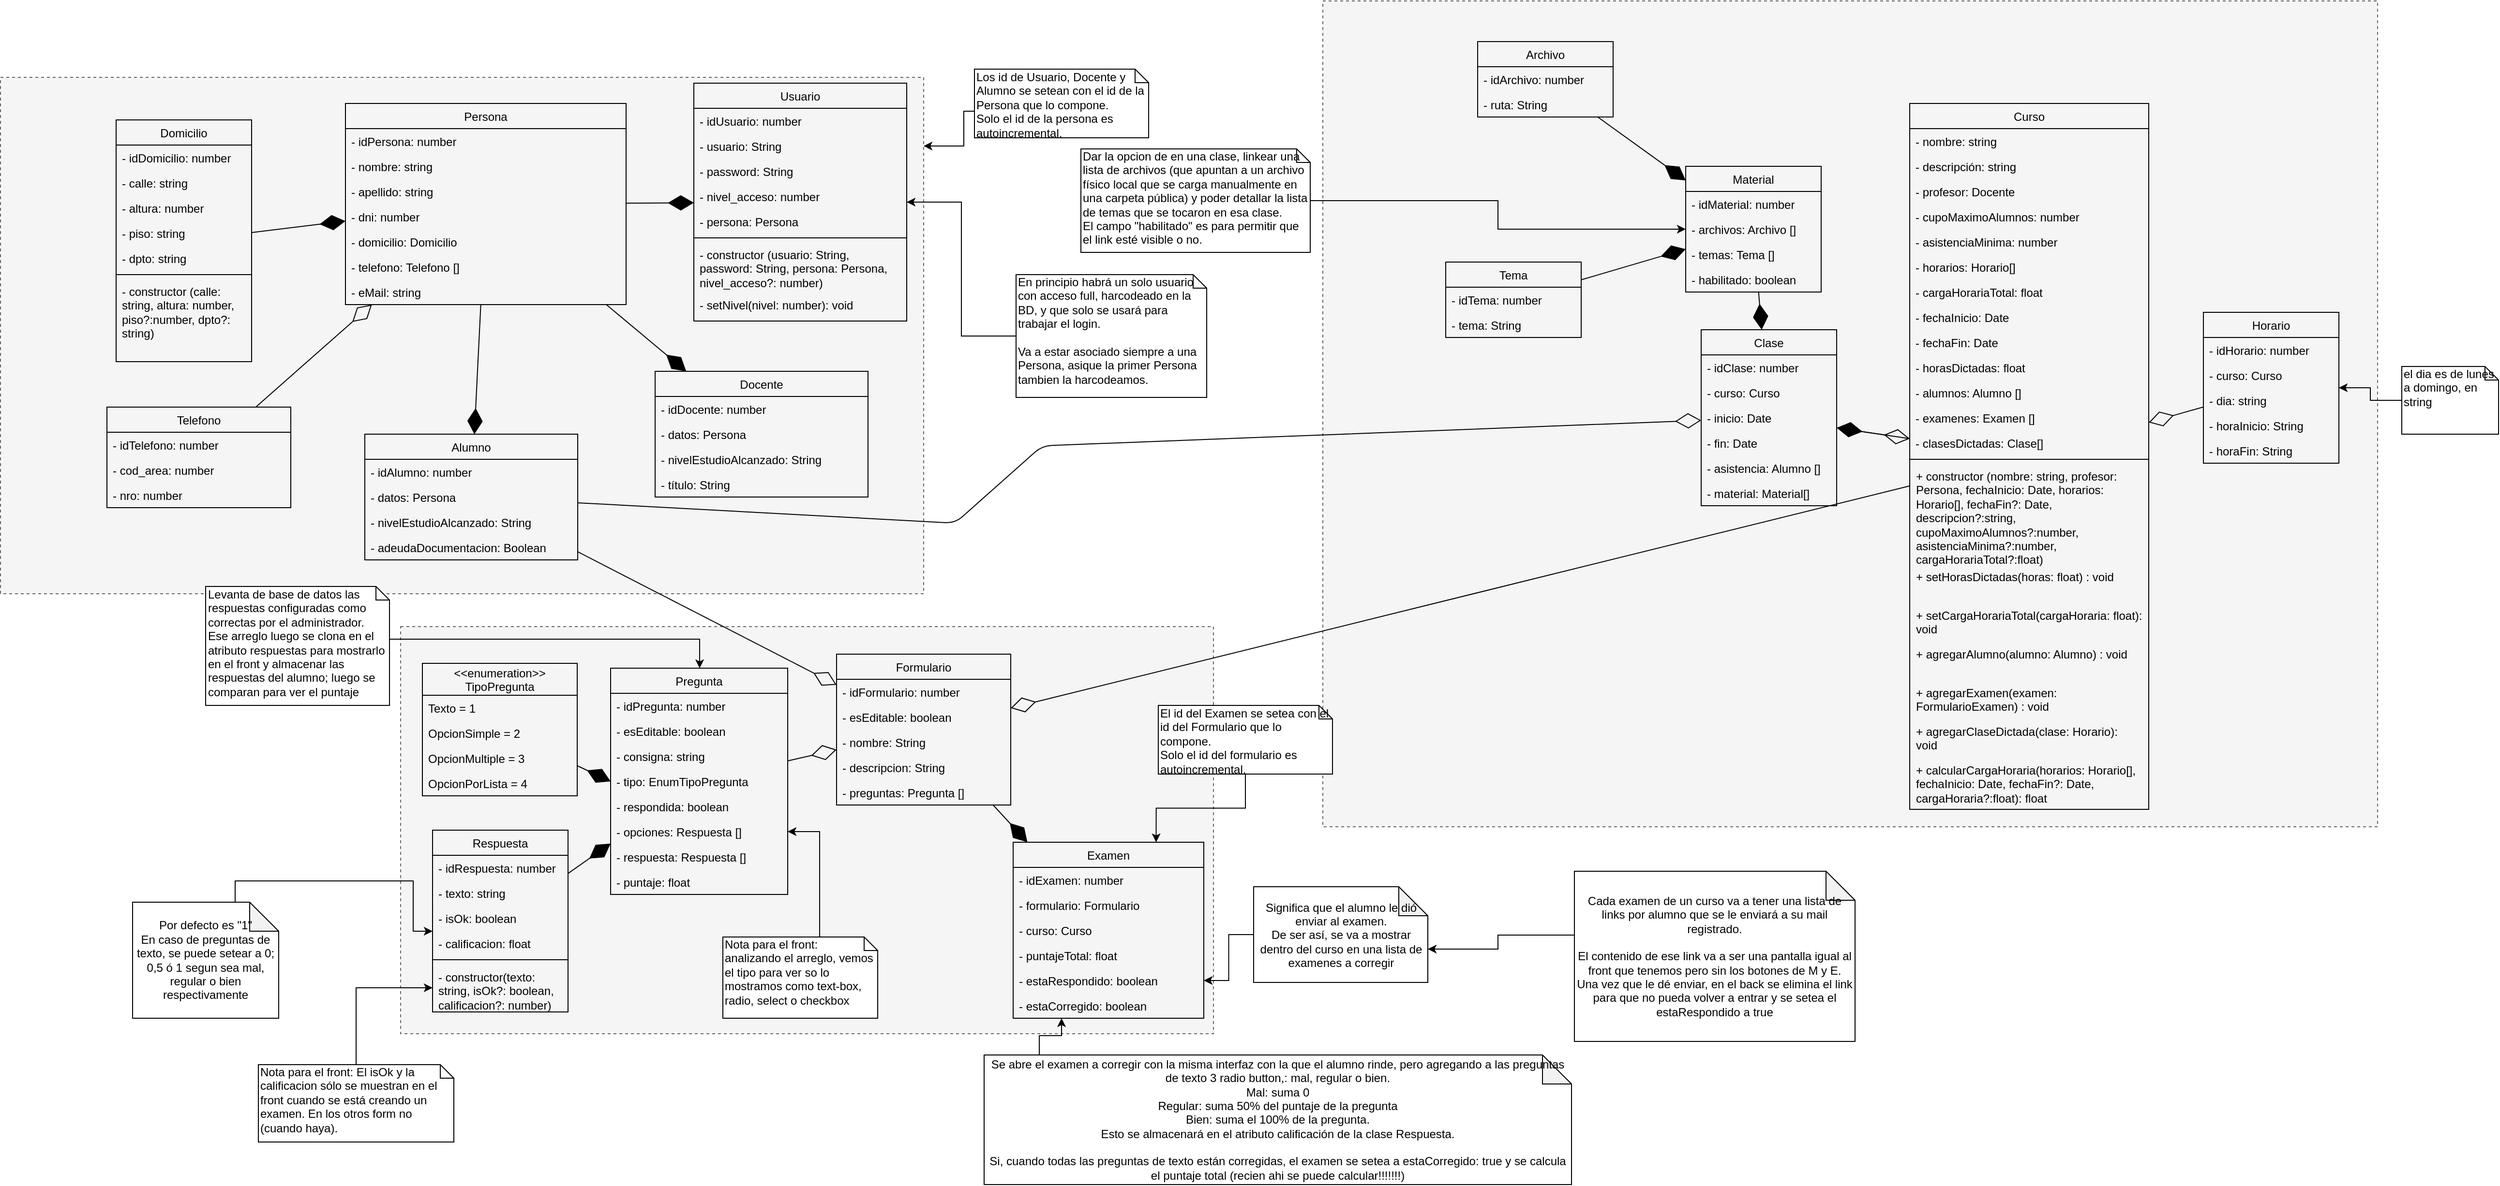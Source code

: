 <mxfile pages="1" version="10.9.5" type="device"><diagram id="f-dJ4CcbWIBOQ4cdCepu" name="Page-1"><mxGraphModel dx="1935" dy="1681" grid="1" gridSize="10" guides="1" tooltips="1" connect="1" arrows="1" fold="1" page="1" pageScale="1" pageWidth="827" pageHeight="1169" math="0" shadow="0"><root><mxCell id="0"/><mxCell id="1" parent="0"/><mxCell id="zxxc2t3rKSdNHz6FAWcH-2" value="" style="rounded=0;whiteSpace=wrap;html=1;fillColor=#f5f5f5;dashed=1;strokeColor=#666666;fontColor=#333333;" parent="1" vertex="1"><mxGeometry x="630" y="-70" width="1090" height="854" as="geometry"/></mxCell><mxCell id="0V6Gt7G7ayMPBLeQKOoL-2" value="" style="rounded=0;whiteSpace=wrap;html=1;fillColor=#f5f5f5;dashed=1;strokeColor=#666666;fontColor=#333333;" parent="1" vertex="1"><mxGeometry x="-736.5" y="9" width="954" height="534" as="geometry"/></mxCell><mxCell id="0V6Gt7G7ayMPBLeQKOoL-5" value="" style="rounded=0;whiteSpace=wrap;html=1;dashed=1;fillColor=#f5f5f5;strokeColor=#666666;fontColor=#333333;" parent="1" vertex="1"><mxGeometry x="-323" y="577" width="840" height="421" as="geometry"/></mxCell><mxCell id="UIrgwBqXf0p40G4Y4S-2-1" value="Curso" style="swimlane;fontStyle=0;childLayout=stackLayout;horizontal=1;startSize=26;fillColor=none;horizontalStack=0;resizeParent=1;resizeParentMax=0;resizeLast=0;collapsible=1;marginBottom=0;" parent="1" vertex="1"><mxGeometry x="1236.5" y="36" width="247" height="730" as="geometry"/></mxCell><mxCell id="dFw13-SHJbsJlFjqZxbd-1" value="- nombre: string" style="text;strokeColor=none;fillColor=none;align=left;verticalAlign=top;spacingLeft=4;spacingRight=4;overflow=hidden;rotatable=0;points=[[0,0.5],[1,0.5]];portConstraint=eastwest;" parent="UIrgwBqXf0p40G4Y4S-2-1" vertex="1"><mxGeometry y="26" width="247" height="26" as="geometry"/></mxCell><mxCell id="dFw13-SHJbsJlFjqZxbd-2" value="- descripción: string" style="text;strokeColor=none;fillColor=none;align=left;verticalAlign=top;spacingLeft=4;spacingRight=4;overflow=hidden;rotatable=0;points=[[0,0.5],[1,0.5]];portConstraint=eastwest;" parent="UIrgwBqXf0p40G4Y4S-2-1" vertex="1"><mxGeometry y="52" width="247" height="26" as="geometry"/></mxCell><mxCell id="UIrgwBqXf0p40G4Y4S-2-3" value="- profesor: Docente" style="text;strokeColor=none;fillColor=none;align=left;verticalAlign=top;spacingLeft=4;spacingRight=4;overflow=hidden;rotatable=0;points=[[0,0.5],[1,0.5]];portConstraint=eastwest;" parent="UIrgwBqXf0p40G4Y4S-2-1" vertex="1"><mxGeometry y="78" width="247" height="26" as="geometry"/></mxCell><mxCell id="UIrgwBqXf0p40G4Y4S-2-4" value="- cupoMaximoAlumnos: number" style="text;strokeColor=none;fillColor=none;align=left;verticalAlign=top;spacingLeft=4;spacingRight=4;overflow=hidden;rotatable=0;points=[[0,0.5],[1,0.5]];portConstraint=eastwest;" parent="UIrgwBqXf0p40G4Y4S-2-1" vertex="1"><mxGeometry y="104" width="247" height="26" as="geometry"/></mxCell><mxCell id="UIrgwBqXf0p40G4Y4S-2-57" value="- asistenciaMinima: number" style="text;strokeColor=none;fillColor=none;align=left;verticalAlign=top;spacingLeft=4;spacingRight=4;overflow=hidden;rotatable=0;points=[[0,0.5],[1,0.5]];portConstraint=eastwest;" parent="UIrgwBqXf0p40G4Y4S-2-1" vertex="1"><mxGeometry y="130" width="247" height="26" as="geometry"/></mxCell><mxCell id="OqaGD34p73O8CsiSFlRF-17" value="- horarios: Horario[]" style="text;strokeColor=none;fillColor=none;align=left;verticalAlign=top;spacingLeft=4;spacingRight=4;overflow=hidden;rotatable=0;points=[[0,0.5],[1,0.5]];portConstraint=eastwest;" parent="UIrgwBqXf0p40G4Y4S-2-1" vertex="1"><mxGeometry y="156" width="247" height="26" as="geometry"/></mxCell><mxCell id="WGWgzZg7DQU7tO4lkFEB-14" value="- cargaHorariaTotal: float" style="text;strokeColor=none;fillColor=none;align=left;verticalAlign=top;spacingLeft=4;spacingRight=4;overflow=hidden;rotatable=0;points=[[0,0.5],[1,0.5]];portConstraint=eastwest;" parent="UIrgwBqXf0p40G4Y4S-2-1" vertex="1"><mxGeometry y="182" width="247" height="26" as="geometry"/></mxCell><mxCell id="dFw13-SHJbsJlFjqZxbd-19" value="- fechaInicio: Date" style="text;strokeColor=none;fillColor=none;align=left;verticalAlign=top;spacingLeft=4;spacingRight=4;overflow=hidden;rotatable=0;points=[[0,0.5],[1,0.5]];portConstraint=eastwest;" parent="UIrgwBqXf0p40G4Y4S-2-1" vertex="1"><mxGeometry y="208" width="247" height="26" as="geometry"/></mxCell><mxCell id="dFw13-SHJbsJlFjqZxbd-20" value="- fechaFin: Date" style="text;strokeColor=none;fillColor=none;align=left;verticalAlign=top;spacingLeft=4;spacingRight=4;overflow=hidden;rotatable=0;points=[[0,0.5],[1,0.5]];portConstraint=eastwest;" parent="UIrgwBqXf0p40G4Y4S-2-1" vertex="1"><mxGeometry y="234" width="247" height="26" as="geometry"/></mxCell><mxCell id="dFw13-SHJbsJlFjqZxbd-3" value="- horasDictadas: float" style="text;strokeColor=none;fillColor=none;align=left;verticalAlign=top;spacingLeft=4;spacingRight=4;overflow=hidden;rotatable=0;points=[[0,0.5],[1,0.5]];portConstraint=eastwest;" parent="UIrgwBqXf0p40G4Y4S-2-1" vertex="1"><mxGeometry y="260" width="247" height="26" as="geometry"/></mxCell><mxCell id="UIrgwBqXf0p40G4Y4S-2-2" value="- alumnos: Alumno []" style="text;strokeColor=none;fillColor=none;align=left;verticalAlign=top;spacingLeft=4;spacingRight=4;overflow=hidden;rotatable=0;points=[[0,0.5],[1,0.5]];portConstraint=eastwest;" parent="UIrgwBqXf0p40G4Y4S-2-1" vertex="1"><mxGeometry y="286" width="247" height="26" as="geometry"/></mxCell><mxCell id="WGWgzZg7DQU7tO4lkFEB-18" value="- examenes: Examen []" style="text;strokeColor=none;fillColor=none;align=left;verticalAlign=top;spacingLeft=4;spacingRight=4;overflow=hidden;rotatable=0;points=[[0,0.5],[1,0.5]];portConstraint=eastwest;" parent="UIrgwBqXf0p40G4Y4S-2-1" vertex="1"><mxGeometry y="312" width="247" height="26" as="geometry"/></mxCell><mxCell id="OqaGD34p73O8CsiSFlRF-3" value="- clasesDictadas: Clase[]" style="text;strokeColor=none;fillColor=none;align=left;verticalAlign=top;spacingLeft=4;spacingRight=4;overflow=hidden;rotatable=0;points=[[0,0.5],[1,0.5]];portConstraint=eastwest;" parent="UIrgwBqXf0p40G4Y4S-2-1" vertex="1"><mxGeometry y="338" width="247" height="26" as="geometry"/></mxCell><mxCell id="OqaGD34p73O8CsiSFlRF-2" value="" style="line;strokeWidth=1;fillColor=none;align=left;verticalAlign=middle;spacingTop=-1;spacingLeft=3;spacingRight=3;rotatable=0;labelPosition=right;points=[];portConstraint=eastwest;" parent="UIrgwBqXf0p40G4Y4S-2-1" vertex="1"><mxGeometry y="364" width="247" height="8" as="geometry"/></mxCell><mxCell id="dFw13-SHJbsJlFjqZxbd-21" value="+ constructor (nombre: string, profesor: Persona, fechaInicio: Date, horarios: Horario[], fechaFin?: Date, descripcion?:string, cupoMaximoAlumnos?:number, asistenciaMinima?:number, cargaHorariaTotal?:float)" style="text;strokeColor=none;fillColor=none;align=left;verticalAlign=top;spacingLeft=4;spacingRight=4;overflow=hidden;rotatable=0;points=[[0,0.5],[1,0.5]];portConstraint=eastwest;whiteSpace=wrap;" parent="UIrgwBqXf0p40G4Y4S-2-1" vertex="1"><mxGeometry y="372" width="247" height="104" as="geometry"/></mxCell><mxCell id="OqaGD34p73O8CsiSFlRF-4" value="+ setHorasDictadas(horas: float) : void " style="text;strokeColor=none;fillColor=none;align=left;verticalAlign=top;spacingLeft=4;spacingRight=4;overflow=hidden;rotatable=0;points=[[0,0.5],[1,0.5]];portConstraint=eastwest;whiteSpace=wrap;" parent="UIrgwBqXf0p40G4Y4S-2-1" vertex="1"><mxGeometry y="476" width="247" height="40" as="geometry"/></mxCell><mxCell id="OqaGD34p73O8CsiSFlRF-23" value="+ setCargaHorariaTotal(cargaHoraria: float): void" style="text;strokeColor=none;fillColor=none;align=left;verticalAlign=top;spacingLeft=4;spacingRight=4;overflow=hidden;rotatable=0;points=[[0,0.5],[1,0.5]];portConstraint=eastwest;whiteSpace=wrap;" parent="UIrgwBqXf0p40G4Y4S-2-1" vertex="1"><mxGeometry y="516" width="247" height="40" as="geometry"/></mxCell><mxCell id="OqaGD34p73O8CsiSFlRF-8" value="+ agregarAlumno(alumno: Alumno) : void " style="text;strokeColor=none;fillColor=none;align=left;verticalAlign=top;spacingLeft=4;spacingRight=4;overflow=hidden;rotatable=0;points=[[0,0.5],[1,0.5]];portConstraint=eastwest;whiteSpace=wrap;" parent="UIrgwBqXf0p40G4Y4S-2-1" vertex="1"><mxGeometry y="556" width="247" height="40" as="geometry"/></mxCell><mxCell id="OqaGD34p73O8CsiSFlRF-9" value="+ agregarExamen(examen: FormularioExamen) : void " style="text;strokeColor=none;fillColor=none;align=left;verticalAlign=top;spacingLeft=4;spacingRight=4;overflow=hidden;rotatable=0;points=[[0,0.5],[1,0.5]];portConstraint=eastwest;whiteSpace=wrap;" parent="UIrgwBqXf0p40G4Y4S-2-1" vertex="1"><mxGeometry y="596" width="247" height="40" as="geometry"/></mxCell><mxCell id="OqaGD34p73O8CsiSFlRF-10" value="+ agregarClaseDictada(clase: Horario): void " style="text;strokeColor=none;fillColor=none;align=left;verticalAlign=top;spacingLeft=4;spacingRight=4;overflow=hidden;rotatable=0;points=[[0,0.5],[1,0.5]];portConstraint=eastwest;whiteSpace=wrap;" parent="UIrgwBqXf0p40G4Y4S-2-1" vertex="1"><mxGeometry y="636" width="247" height="40" as="geometry"/></mxCell><mxCell id="OqaGD34p73O8CsiSFlRF-22" value="+ calcularCargaHoraria(horarios: Horario[], fechaInicio: Date, fechaFin?: Date, cargaHoraria?:float): float " style="text;strokeColor=none;fillColor=none;align=left;verticalAlign=top;spacingLeft=4;spacingRight=4;overflow=hidden;rotatable=0;points=[[0,0.5],[1,0.5]];portConstraint=eastwest;whiteSpace=wrap;" parent="UIrgwBqXf0p40G4Y4S-2-1" vertex="1"><mxGeometry y="676" width="247" height="54" as="geometry"/></mxCell><mxCell id="UIrgwBqXf0p40G4Y4S-2-5" value="Alumno" style="swimlane;fontStyle=0;childLayout=stackLayout;horizontal=1;startSize=26;fillColor=none;horizontalStack=0;resizeParent=1;resizeParentMax=0;resizeLast=0;collapsible=1;marginBottom=0;" parent="1" vertex="1"><mxGeometry x="-360" y="378" width="220" height="130" as="geometry"/></mxCell><mxCell id="14GjEFoSuWH8FeOay6CV-20" value="- idAlumno: number" style="text;strokeColor=none;fillColor=none;align=left;verticalAlign=top;spacingLeft=4;spacingRight=4;overflow=hidden;rotatable=0;points=[[0,0.5],[1,0.5]];portConstraint=eastwest;" parent="UIrgwBqXf0p40G4Y4S-2-5" vertex="1"><mxGeometry y="26" width="220" height="26" as="geometry"/></mxCell><mxCell id="WGWgzZg7DQU7tO4lkFEB-15" value="- datos: Persona" style="text;strokeColor=none;fillColor=none;align=left;verticalAlign=top;spacingLeft=4;spacingRight=4;overflow=hidden;rotatable=0;points=[[0,0.5],[1,0.5]];portConstraint=eastwest;" parent="UIrgwBqXf0p40G4Y4S-2-5" vertex="1"><mxGeometry y="52" width="220" height="26" as="geometry"/></mxCell><mxCell id="0oqf1715S47qq1O9KlbC-9" value="- nivelEstudioAlcanzado: String" style="text;strokeColor=none;fillColor=none;align=left;verticalAlign=top;spacingLeft=4;spacingRight=4;overflow=hidden;rotatable=0;points=[[0,0.5],[1,0.5]];portConstraint=eastwest;" parent="UIrgwBqXf0p40G4Y4S-2-5" vertex="1"><mxGeometry y="78" width="220" height="26" as="geometry"/></mxCell><mxCell id="WGWgzZg7DQU7tO4lkFEB-16" value="- adeudaDocumentacion: Boolean" style="text;strokeColor=none;fillColor=none;align=left;verticalAlign=top;spacingLeft=4;spacingRight=4;overflow=hidden;rotatable=0;points=[[0,0.5],[1,0.5]];portConstraint=eastwest;" parent="UIrgwBqXf0p40G4Y4S-2-5" vertex="1"><mxGeometry y="104" width="220" height="26" as="geometry"/></mxCell><mxCell id="UIrgwBqXf0p40G4Y4S-2-13" value="Persona" style="swimlane;fontStyle=0;childLayout=stackLayout;horizontal=1;startSize=26;fillColor=none;horizontalStack=0;resizeParent=1;resizeParentMax=0;resizeLast=0;collapsible=1;marginBottom=0;" parent="1" vertex="1"><mxGeometry x="-380" y="36" width="290" height="208" as="geometry"/></mxCell><mxCell id="UIrgwBqXf0p40G4Y4S-2-14" value="- idPersona: number" style="text;strokeColor=none;fillColor=none;align=left;verticalAlign=top;spacingLeft=4;spacingRight=4;overflow=hidden;rotatable=0;points=[[0,0.5],[1,0.5]];portConstraint=eastwest;" parent="UIrgwBqXf0p40G4Y4S-2-13" vertex="1"><mxGeometry y="26" width="290" height="26" as="geometry"/></mxCell><mxCell id="UIrgwBqXf0p40G4Y4S-2-35" value="- nombre: string" style="text;strokeColor=none;fillColor=none;align=left;verticalAlign=top;spacingLeft=4;spacingRight=4;overflow=hidden;rotatable=0;points=[[0,0.5],[1,0.5]];portConstraint=eastwest;" parent="UIrgwBqXf0p40G4Y4S-2-13" vertex="1"><mxGeometry y="52" width="290" height="26" as="geometry"/></mxCell><mxCell id="UIrgwBqXf0p40G4Y4S-2-15" value="- apellido: string" style="text;strokeColor=none;fillColor=none;align=left;verticalAlign=top;spacingLeft=4;spacingRight=4;overflow=hidden;rotatable=0;points=[[0,0.5],[1,0.5]];portConstraint=eastwest;" parent="UIrgwBqXf0p40G4Y4S-2-13" vertex="1"><mxGeometry y="78" width="290" height="26" as="geometry"/></mxCell><mxCell id="UIrgwBqXf0p40G4Y4S-2-16" value="- dni: number" style="text;strokeColor=none;fillColor=none;align=left;verticalAlign=top;spacingLeft=4;spacingRight=4;overflow=hidden;rotatable=0;points=[[0,0.5],[1,0.5]];portConstraint=eastwest;" parent="UIrgwBqXf0p40G4Y4S-2-13" vertex="1"><mxGeometry y="104" width="290" height="26" as="geometry"/></mxCell><mxCell id="UIrgwBqXf0p40G4Y4S-2-50" value="- domicilio: Domicilio" style="text;strokeColor=none;fillColor=none;align=left;verticalAlign=top;spacingLeft=4;spacingRight=4;overflow=hidden;rotatable=0;points=[[0,0.5],[1,0.5]];portConstraint=eastwest;" parent="UIrgwBqXf0p40G4Y4S-2-13" vertex="1"><mxGeometry y="130" width="290" height="26" as="geometry"/></mxCell><mxCell id="UIrgwBqXf0p40G4Y4S-2-34" value="- telefono: Telefono [] " style="text;strokeColor=none;fillColor=none;align=left;verticalAlign=top;spacingLeft=4;spacingRight=4;overflow=hidden;rotatable=0;points=[[0,0.5],[1,0.5]];portConstraint=eastwest;" parent="UIrgwBqXf0p40G4Y4S-2-13" vertex="1"><mxGeometry y="156" width="290" height="26" as="geometry"/></mxCell><mxCell id="UIrgwBqXf0p40G4Y4S-2-36" value="- eMail: string" style="text;strokeColor=none;fillColor=none;align=left;verticalAlign=top;spacingLeft=4;spacingRight=4;overflow=hidden;rotatable=0;points=[[0,0.5],[1,0.5]];portConstraint=eastwest;" parent="UIrgwBqXf0p40G4Y4S-2-13" vertex="1"><mxGeometry y="182" width="290" height="26" as="geometry"/></mxCell><mxCell id="UIrgwBqXf0p40G4Y4S-2-17" value="Formulario" style="swimlane;fontStyle=0;childLayout=stackLayout;horizontal=1;startSize=26;fillColor=none;horizontalStack=0;resizeParent=1;resizeParentMax=0;resizeLast=0;collapsible=1;marginBottom=0;" parent="1" vertex="1"><mxGeometry x="127.5" y="605.5" width="180" height="156" as="geometry"/></mxCell><mxCell id="14GjEFoSuWH8FeOay6CV-24" value="- idFormulario: number" style="text;strokeColor=none;fillColor=none;align=left;verticalAlign=top;spacingLeft=4;spacingRight=4;overflow=hidden;rotatable=0;points=[[0,0.5],[1,0.5]];portConstraint=eastwest;" parent="UIrgwBqXf0p40G4Y4S-2-17" vertex="1"><mxGeometry y="26" width="180" height="26" as="geometry"/></mxCell><mxCell id="UczHbonSm5Xrn4afwmdp-6" value="- esEditable: boolean" style="text;strokeColor=none;fillColor=none;align=left;verticalAlign=top;spacingLeft=4;spacingRight=4;overflow=hidden;rotatable=0;points=[[0,0.5],[1,0.5]];portConstraint=eastwest;" parent="UIrgwBqXf0p40G4Y4S-2-17" vertex="1"><mxGeometry y="52" width="180" height="26" as="geometry"/></mxCell><mxCell id="UczHbonSm5Xrn4afwmdp-4" value="- nombre: String" style="text;strokeColor=none;fillColor=none;align=left;verticalAlign=top;spacingLeft=4;spacingRight=4;overflow=hidden;rotatable=0;points=[[0,0.5],[1,0.5]];portConstraint=eastwest;" parent="UIrgwBqXf0p40G4Y4S-2-17" vertex="1"><mxGeometry y="78" width="180" height="26" as="geometry"/></mxCell><mxCell id="UczHbonSm5Xrn4afwmdp-3" value="- descripcion: String" style="text;strokeColor=none;fillColor=none;align=left;verticalAlign=top;spacingLeft=4;spacingRight=4;overflow=hidden;rotatable=0;points=[[0,0.5],[1,0.5]];portConstraint=eastwest;" parent="UIrgwBqXf0p40G4Y4S-2-17" vertex="1"><mxGeometry y="104" width="180" height="26" as="geometry"/></mxCell><mxCell id="UIrgwBqXf0p40G4Y4S-2-18" value="- preguntas: Pregunta []" style="text;strokeColor=none;fillColor=none;align=left;verticalAlign=top;spacingLeft=4;spacingRight=4;overflow=hidden;rotatable=0;points=[[0,0.5],[1,0.5]];portConstraint=eastwest;" parent="UIrgwBqXf0p40G4Y4S-2-17" vertex="1"><mxGeometry y="130" width="180" height="26" as="geometry"/></mxCell><mxCell id="UIrgwBqXf0p40G4Y4S-2-21" value="Examen" style="swimlane;fontStyle=0;childLayout=stackLayout;horizontal=1;startSize=26;fillColor=none;horizontalStack=0;resizeParent=1;resizeParentMax=0;resizeLast=0;collapsible=1;marginBottom=0;" parent="1" vertex="1"><mxGeometry x="310" y="800" width="197" height="182" as="geometry"/></mxCell><mxCell id="14GjEFoSuWH8FeOay6CV-26" value="- idExamen: number" style="text;strokeColor=none;fillColor=none;align=left;verticalAlign=top;spacingLeft=4;spacingRight=4;overflow=hidden;rotatable=0;points=[[0,0.5],[1,0.5]];portConstraint=eastwest;" parent="UIrgwBqXf0p40G4Y4S-2-21" vertex="1"><mxGeometry y="26" width="197" height="26" as="geometry"/></mxCell><mxCell id="WGWgzZg7DQU7tO4lkFEB-51" value="- formulario: Formulario" style="text;strokeColor=none;fillColor=none;align=left;verticalAlign=top;spacingLeft=4;spacingRight=4;overflow=hidden;rotatable=0;points=[[0,0.5],[1,0.5]];portConstraint=eastwest;" parent="UIrgwBqXf0p40G4Y4S-2-21" vertex="1"><mxGeometry y="52" width="197" height="26" as="geometry"/></mxCell><mxCell id="14GjEFoSuWH8FeOay6CV-17" value="- curso: Curso" style="text;strokeColor=none;fillColor=none;align=left;verticalAlign=top;spacingLeft=4;spacingRight=4;overflow=hidden;rotatable=0;points=[[0,0.5],[1,0.5]];portConstraint=eastwest;" parent="UIrgwBqXf0p40G4Y4S-2-21" vertex="1"><mxGeometry y="78" width="197" height="26" as="geometry"/></mxCell><mxCell id="UIrgwBqXf0p40G4Y4S-2-33" value="- puntajeTotal: float" style="text;strokeColor=none;fillColor=none;align=left;verticalAlign=top;spacingLeft=4;spacingRight=4;overflow=hidden;rotatable=0;points=[[0,0.5],[1,0.5]];portConstraint=eastwest;" parent="UIrgwBqXf0p40G4Y4S-2-21" vertex="1"><mxGeometry y="104" width="197" height="26" as="geometry"/></mxCell><mxCell id="UczHbonSm5Xrn4afwmdp-11" value="- estaRespondido: boolean" style="text;strokeColor=none;fillColor=none;align=left;verticalAlign=top;spacingLeft=4;spacingRight=4;overflow=hidden;rotatable=0;points=[[0,0.5],[1,0.5]];portConstraint=eastwest;" parent="UIrgwBqXf0p40G4Y4S-2-21" vertex="1"><mxGeometry y="130" width="197" height="26" as="geometry"/></mxCell><mxCell id="UczHbonSm5Xrn4afwmdp-12" value="- estaCorregido: boolean" style="text;strokeColor=none;fillColor=none;align=left;verticalAlign=top;spacingLeft=4;spacingRight=4;overflow=hidden;rotatable=0;points=[[0,0.5],[1,0.5]];portConstraint=eastwest;" parent="UIrgwBqXf0p40G4Y4S-2-21" vertex="1"><mxGeometry y="156" width="197" height="26" as="geometry"/></mxCell><mxCell id="UIrgwBqXf0p40G4Y4S-2-29" value="Respuesta" style="swimlane;fontStyle=0;childLayout=stackLayout;horizontal=1;startSize=26;fillColor=none;horizontalStack=0;resizeParent=1;resizeParentMax=0;resizeLast=0;collapsible=1;marginBottom=0;" parent="1" vertex="1"><mxGeometry x="-290" y="787.5" width="140" height="188" as="geometry"/></mxCell><mxCell id="14GjEFoSuWH8FeOay6CV-25" value="- idRespuesta: number" style="text;strokeColor=none;fillColor=none;align=left;verticalAlign=top;spacingLeft=4;spacingRight=4;overflow=hidden;rotatable=0;points=[[0,0.5],[1,0.5]];portConstraint=eastwest;" parent="UIrgwBqXf0p40G4Y4S-2-29" vertex="1"><mxGeometry y="26" width="140" height="26" as="geometry"/></mxCell><mxCell id="UIrgwBqXf0p40G4Y4S-2-31" value="- texto: string" style="text;strokeColor=none;fillColor=none;align=left;verticalAlign=top;spacingLeft=4;spacingRight=4;overflow=hidden;rotatable=0;points=[[0,0.5],[1,0.5]];portConstraint=eastwest;" parent="UIrgwBqXf0p40G4Y4S-2-29" vertex="1"><mxGeometry y="52" width="140" height="26" as="geometry"/></mxCell><mxCell id="UIrgwBqXf0p40G4Y4S-2-30" value="- isOk: boolean" style="text;strokeColor=none;fillColor=none;align=left;verticalAlign=top;spacingLeft=4;spacingRight=4;overflow=hidden;rotatable=0;points=[[0,0.5],[1,0.5]];portConstraint=eastwest;" parent="UIrgwBqXf0p40G4Y4S-2-29" vertex="1"><mxGeometry y="78" width="140" height="26" as="geometry"/></mxCell><mxCell id="14GjEFoSuWH8FeOay6CV-34" value="- calificacion: float" style="text;strokeColor=none;fillColor=none;align=left;verticalAlign=top;spacingLeft=4;spacingRight=4;overflow=hidden;rotatable=0;points=[[0,0.5],[1,0.5]];portConstraint=eastwest;" parent="UIrgwBqXf0p40G4Y4S-2-29" vertex="1"><mxGeometry y="104" width="140" height="26" as="geometry"/></mxCell><mxCell id="14GjEFoSuWH8FeOay6CV-40" value="" style="line;strokeWidth=1;fillColor=none;align=left;verticalAlign=middle;spacingTop=-1;spacingLeft=3;spacingRight=3;rotatable=0;labelPosition=right;points=[];portConstraint=eastwest;" parent="UIrgwBqXf0p40G4Y4S-2-29" vertex="1"><mxGeometry y="130" width="140" height="8" as="geometry"/></mxCell><mxCell id="nEvsQ2q3yZ7ZM4qGIYmT-1" value="- constructor(texto: string, isOk?: boolean, calificacion?: number)" style="text;strokeColor=none;fillColor=none;align=left;verticalAlign=top;spacingLeft=4;spacingRight=4;overflow=hidden;rotatable=0;points=[[0,0.5],[1,0.5]];portConstraint=eastwest;whiteSpace=wrap;" parent="UIrgwBqXf0p40G4Y4S-2-29" vertex="1"><mxGeometry y="138" width="140" height="50" as="geometry"/></mxCell><mxCell id="UIrgwBqXf0p40G4Y4S-2-37" value="Domicilio" style="swimlane;fontStyle=0;childLayout=stackLayout;horizontal=1;startSize=26;fillColor=none;horizontalStack=0;resizeParent=1;resizeParentMax=0;resizeLast=0;collapsible=1;marginBottom=0;" parent="1" vertex="1"><mxGeometry x="-617" y="53" width="140" height="250" as="geometry"/></mxCell><mxCell id="UIrgwBqXf0p40G4Y4S-2-38" value="- idDomicilio: number" style="text;strokeColor=none;fillColor=none;align=left;verticalAlign=top;spacingLeft=4;spacingRight=4;overflow=hidden;rotatable=0;points=[[0,0.5],[1,0.5]];portConstraint=eastwest;" parent="UIrgwBqXf0p40G4Y4S-2-37" vertex="1"><mxGeometry y="26" width="140" height="26" as="geometry"/></mxCell><mxCell id="UIrgwBqXf0p40G4Y4S-2-39" value="- calle: string" style="text;strokeColor=none;fillColor=none;align=left;verticalAlign=top;spacingLeft=4;spacingRight=4;overflow=hidden;rotatable=0;points=[[0,0.5],[1,0.5]];portConstraint=eastwest;" parent="UIrgwBqXf0p40G4Y4S-2-37" vertex="1"><mxGeometry y="52" width="140" height="26" as="geometry"/></mxCell><mxCell id="UIrgwBqXf0p40G4Y4S-2-40" value="- altura: number" style="text;strokeColor=none;fillColor=none;align=left;verticalAlign=top;spacingLeft=4;spacingRight=4;overflow=hidden;rotatable=0;points=[[0,0.5],[1,0.5]];portConstraint=eastwest;" parent="UIrgwBqXf0p40G4Y4S-2-37" vertex="1"><mxGeometry y="78" width="140" height="26" as="geometry"/></mxCell><mxCell id="UIrgwBqXf0p40G4Y4S-2-48" value="- piso: string" style="text;strokeColor=none;fillColor=none;align=left;verticalAlign=top;spacingLeft=4;spacingRight=4;overflow=hidden;rotatable=0;points=[[0,0.5],[1,0.5]];portConstraint=eastwest;" parent="UIrgwBqXf0p40G4Y4S-2-37" vertex="1"><mxGeometry y="104" width="140" height="26" as="geometry"/></mxCell><mxCell id="UIrgwBqXf0p40G4Y4S-2-49" value="- dpto: string" style="text;strokeColor=none;fillColor=none;align=left;verticalAlign=top;spacingLeft=4;spacingRight=4;overflow=hidden;rotatable=0;points=[[0,0.5],[1,0.5]];portConstraint=eastwest;" parent="UIrgwBqXf0p40G4Y4S-2-37" vertex="1"><mxGeometry y="130" width="140" height="26" as="geometry"/></mxCell><mxCell id="W1IpdZNY89ZAKOjJsBWd-2" value="" style="line;strokeWidth=1;fillColor=none;align=left;verticalAlign=middle;spacingTop=-1;spacingLeft=3;spacingRight=3;rotatable=0;labelPosition=right;points=[];portConstraint=eastwest;" parent="UIrgwBqXf0p40G4Y4S-2-37" vertex="1"><mxGeometry y="156" width="140" height="8" as="geometry"/></mxCell><mxCell id="W1IpdZNY89ZAKOjJsBWd-3" value="- constructor (calle: string, altura: number, piso?:number, dpto?: string)" style="text;strokeColor=none;fillColor=none;align=left;verticalAlign=top;spacingLeft=4;spacingRight=4;overflow=hidden;rotatable=0;points=[[0,0.5],[1,0.5]];portConstraint=eastwest;whiteSpace=wrap;" parent="UIrgwBqXf0p40G4Y4S-2-37" vertex="1"><mxGeometry y="164" width="140" height="86" as="geometry"/></mxCell><mxCell id="UIrgwBqXf0p40G4Y4S-2-44" value="Telefono" style="swimlane;fontStyle=0;childLayout=stackLayout;horizontal=1;startSize=26;fillColor=none;horizontalStack=0;resizeParent=1;resizeParentMax=0;resizeLast=0;collapsible=1;marginBottom=0;" parent="1" vertex="1"><mxGeometry x="-626.5" y="350" width="190" height="104" as="geometry"/></mxCell><mxCell id="OqaGD34p73O8CsiSFlRF-24" value="- idTelefono: number" style="text;strokeColor=none;fillColor=none;align=left;verticalAlign=top;spacingLeft=4;spacingRight=4;overflow=hidden;rotatable=0;points=[[0,0.5],[1,0.5]];portConstraint=eastwest;" parent="UIrgwBqXf0p40G4Y4S-2-44" vertex="1"><mxGeometry y="26" width="190" height="26" as="geometry"/></mxCell><mxCell id="UIrgwBqXf0p40G4Y4S-2-46" value="- cod_area: number" style="text;strokeColor=none;fillColor=none;align=left;verticalAlign=top;spacingLeft=4;spacingRight=4;overflow=hidden;rotatable=0;points=[[0,0.5],[1,0.5]];portConstraint=eastwest;" parent="UIrgwBqXf0p40G4Y4S-2-44" vertex="1"><mxGeometry y="52" width="190" height="26" as="geometry"/></mxCell><mxCell id="UIrgwBqXf0p40G4Y4S-2-47" value="- nro: number" style="text;strokeColor=none;fillColor=none;align=left;verticalAlign=top;spacingLeft=4;spacingRight=4;overflow=hidden;rotatable=0;points=[[0,0.5],[1,0.5]];portConstraint=eastwest;" parent="UIrgwBqXf0p40G4Y4S-2-44" vertex="1"><mxGeometry y="78" width="190" height="26" as="geometry"/></mxCell><mxCell id="WGWgzZg7DQU7tO4lkFEB-1" value="Clase" style="swimlane;fontStyle=0;childLayout=stackLayout;horizontal=1;startSize=26;fillColor=none;horizontalStack=0;resizeParent=1;resizeParentMax=0;resizeLast=0;collapsible=1;marginBottom=0;" parent="1" vertex="1"><mxGeometry x="1021" y="270" width="140" height="182" as="geometry"/></mxCell><mxCell id="ES2bYscU0r8ak7FbDwLA-4" value="- idClase: number" style="text;strokeColor=none;fillColor=none;align=left;verticalAlign=top;spacingLeft=4;spacingRight=4;overflow=hidden;rotatable=0;points=[[0,0.5],[1,0.5]];portConstraint=eastwest;" vertex="1" parent="WGWgzZg7DQU7tO4lkFEB-1"><mxGeometry y="26" width="140" height="26" as="geometry"/></mxCell><mxCell id="WGWgzZg7DQU7tO4lkFEB-2" value="- curso: Curso" style="text;strokeColor=none;fillColor=none;align=left;verticalAlign=top;spacingLeft=4;spacingRight=4;overflow=hidden;rotatable=0;points=[[0,0.5],[1,0.5]];portConstraint=eastwest;" parent="WGWgzZg7DQU7tO4lkFEB-1" vertex="1"><mxGeometry y="52" width="140" height="26" as="geometry"/></mxCell><mxCell id="WGWgzZg7DQU7tO4lkFEB-3" value="- inicio: Date" style="text;strokeColor=none;fillColor=none;align=left;verticalAlign=top;spacingLeft=4;spacingRight=4;overflow=hidden;rotatable=0;points=[[0,0.5],[1,0.5]];portConstraint=eastwest;" parent="WGWgzZg7DQU7tO4lkFEB-1" vertex="1"><mxGeometry y="78" width="140" height="26" as="geometry"/></mxCell><mxCell id="0oqf1715S47qq1O9KlbC-1" value="- fin: Date" style="text;strokeColor=none;fillColor=none;align=left;verticalAlign=top;spacingLeft=4;spacingRight=4;overflow=hidden;rotatable=0;points=[[0,0.5],[1,0.5]];portConstraint=eastwest;" parent="WGWgzZg7DQU7tO4lkFEB-1" vertex="1"><mxGeometry y="104" width="140" height="26" as="geometry"/></mxCell><mxCell id="WGWgzZg7DQU7tO4lkFEB-6" value="- asistencia: Alumno []" style="text;strokeColor=none;fillColor=none;align=left;verticalAlign=top;spacingLeft=4;spacingRight=4;overflow=hidden;rotatable=0;points=[[0,0.5],[1,0.5]];portConstraint=eastwest;" parent="WGWgzZg7DQU7tO4lkFEB-1" vertex="1"><mxGeometry y="130" width="140" height="26" as="geometry"/></mxCell><mxCell id="WGWgzZg7DQU7tO4lkFEB-4" value="- material: Material[]" style="text;strokeColor=none;fillColor=none;align=left;verticalAlign=top;spacingLeft=4;spacingRight=4;overflow=hidden;rotatable=0;points=[[0,0.5],[1,0.5]];portConstraint=eastwest;" parent="WGWgzZg7DQU7tO4lkFEB-1" vertex="1"><mxGeometry y="156" width="140" height="26" as="geometry"/></mxCell><mxCell id="WGWgzZg7DQU7tO4lkFEB-7" value="" style="endArrow=diamondThin;endFill=1;endSize=24;html=1;" parent="1" source="UIrgwBqXf0p40G4Y4S-2-1" target="WGWgzZg7DQU7tO4lkFEB-1" edge="1"><mxGeometry width="160" relative="1" as="geometry"><mxPoint x="956.5" y="461.5" as="sourcePoint"/><mxPoint x="1116.5" y="461.5" as="targetPoint"/></mxGeometry></mxCell><mxCell id="WGWgzZg7DQU7tO4lkFEB-21" style="edgeStyle=orthogonalEdgeStyle;rounded=0;orthogonalLoop=1;jettySize=auto;html=1;" parent="1" source="WGWgzZg7DQU7tO4lkFEB-19" target="WGWgzZg7DQU7tO4lkFEB-38" edge="1"><mxGeometry relative="1" as="geometry"><mxPoint x="101.5" y="815" as="targetPoint"/><Array as="points"><mxPoint x="110" y="789"/></Array></mxGeometry></mxCell><mxCell id="WGWgzZg7DQU7tO4lkFEB-19" value="Nota para el front:&lt;br&gt;analizando el arreglo, vemos el tipo para ver so lo mostramos como text-box, radio, select&amp;nbsp;o checkbox&amp;nbsp;" style="shape=note;whiteSpace=wrap;html=1;size=14;verticalAlign=top;align=left;spacingTop=-6;" parent="1" vertex="1"><mxGeometry x="10" y="898" width="160" height="84" as="geometry"/></mxCell><mxCell id="WGWgzZg7DQU7tO4lkFEB-26" style="edgeStyle=orthogonalEdgeStyle;rounded=0;orthogonalLoop=1;jettySize=auto;html=1;" parent="1" source="WGWgzZg7DQU7tO4lkFEB-25" target="WGWgzZg7DQU7tO4lkFEB-35" edge="1"><mxGeometry relative="1" as="geometry"><mxPoint x="205" y="867" as="targetPoint"/><Array as="points"><mxPoint x="-14" y="590"/></Array></mxGeometry></mxCell><mxCell id="WGWgzZg7DQU7tO4lkFEB-25" value="Levanta de base de datos las respuestas configuradas como correctas por el administrador.&lt;br&gt;Ese arreglo luego se clona en el atributo respuestas para mostrarlo en el front y almacenar las respuestas del alumno; luego se comparan para ver el puntaje" style="shape=note;whiteSpace=wrap;html=1;size=14;verticalAlign=top;align=left;spacingTop=-6;" parent="1" vertex="1"><mxGeometry x="-524.5" y="535.5" width="190" height="123" as="geometry"/></mxCell><mxCell id="WGWgzZg7DQU7tO4lkFEB-28" value="" style="endArrow=diamondThin;endFill=1;endSize=24;html=1;" parent="1" source="UIrgwBqXf0p40G4Y4S-2-29" target="WGWgzZg7DQU7tO4lkFEB-35" edge="1"><mxGeometry width="160" relative="1" as="geometry"><mxPoint x="261.495" y="792.5" as="sourcePoint"/><mxPoint x="231.337" y="719" as="targetPoint"/></mxGeometry></mxCell><mxCell id="WGWgzZg7DQU7tO4lkFEB-35" value="Pregunta" style="swimlane;fontStyle=0;childLayout=stackLayout;horizontal=1;startSize=26;fillColor=none;horizontalStack=0;resizeParent=1;resizeParentMax=0;resizeLast=0;collapsible=1;marginBottom=0;" parent="1" vertex="1"><mxGeometry x="-106" y="620" width="183" height="234" as="geometry"/></mxCell><mxCell id="14GjEFoSuWH8FeOay6CV-22" value="- idPregunta: number" style="text;strokeColor=none;fillColor=none;align=left;verticalAlign=top;spacingLeft=4;spacingRight=4;overflow=hidden;rotatable=0;points=[[0,0.5],[1,0.5]];portConstraint=eastwest;" parent="WGWgzZg7DQU7tO4lkFEB-35" vertex="1"><mxGeometry y="26" width="183" height="26" as="geometry"/></mxCell><mxCell id="UczHbonSm5Xrn4afwmdp-5" value="- esEditable: boolean" style="text;strokeColor=none;fillColor=none;align=left;verticalAlign=top;spacingLeft=4;spacingRight=4;overflow=hidden;rotatable=0;points=[[0,0.5],[1,0.5]];portConstraint=eastwest;" parent="WGWgzZg7DQU7tO4lkFEB-35" vertex="1"><mxGeometry y="52" width="183" height="26" as="geometry"/></mxCell><mxCell id="14GjEFoSuWH8FeOay6CV-42" value="- consigna: string" style="text;strokeColor=none;fillColor=none;align=left;verticalAlign=top;spacingLeft=4;spacingRight=4;overflow=hidden;rotatable=0;points=[[0,0.5],[1,0.5]];portConstraint=eastwest;" parent="WGWgzZg7DQU7tO4lkFEB-35" vertex="1"><mxGeometry y="78" width="183" height="26" as="geometry"/></mxCell><mxCell id="WGWgzZg7DQU7tO4lkFEB-36" value="- tipo: EnumTipoPregunta" style="text;strokeColor=none;fillColor=none;align=left;verticalAlign=top;spacingLeft=4;spacingRight=4;overflow=hidden;rotatable=0;points=[[0,0.5],[1,0.5]];portConstraint=eastwest;" parent="WGWgzZg7DQU7tO4lkFEB-35" vertex="1"><mxGeometry y="104" width="183" height="26" as="geometry"/></mxCell><mxCell id="WGWgzZg7DQU7tO4lkFEB-40" value="- respondida: boolean" style="text;strokeColor=none;fillColor=none;align=left;verticalAlign=top;spacingLeft=4;spacingRight=4;overflow=hidden;rotatable=0;points=[[0,0.5],[1,0.5]];portConstraint=eastwest;" parent="WGWgzZg7DQU7tO4lkFEB-35" vertex="1"><mxGeometry y="130" width="183" height="26" as="geometry"/></mxCell><mxCell id="WGWgzZg7DQU7tO4lkFEB-38" value="- opciones: Respuesta []" style="text;strokeColor=none;fillColor=none;align=left;verticalAlign=top;spacingLeft=4;spacingRight=4;overflow=hidden;rotatable=0;points=[[0,0.5],[1,0.5]];portConstraint=eastwest;" parent="WGWgzZg7DQU7tO4lkFEB-35" vertex="1"><mxGeometry y="156" width="183" height="26" as="geometry"/></mxCell><mxCell id="WGWgzZg7DQU7tO4lkFEB-48" value="- respuesta: Respuesta []" style="text;strokeColor=none;fillColor=none;align=left;verticalAlign=top;spacingLeft=4;spacingRight=4;overflow=hidden;rotatable=0;points=[[0,0.5],[1,0.5]];portConstraint=eastwest;" parent="WGWgzZg7DQU7tO4lkFEB-35" vertex="1"><mxGeometry y="182" width="183" height="26" as="geometry"/></mxCell><mxCell id="WGWgzZg7DQU7tO4lkFEB-22" value="- puntaje: float" style="text;strokeColor=none;fillColor=none;align=left;verticalAlign=top;spacingLeft=4;spacingRight=4;overflow=hidden;rotatable=0;points=[[0,0.5],[1,0.5]];portConstraint=eastwest;" parent="WGWgzZg7DQU7tO4lkFEB-35" vertex="1"><mxGeometry y="208" width="183" height="26" as="geometry"/></mxCell><mxCell id="WGWgzZg7DQU7tO4lkFEB-44" value="" style="endArrow=diamondThin;endFill=0;endSize=24;html=1;" parent="1" source="WGWgzZg7DQU7tO4lkFEB-35" target="UIrgwBqXf0p40G4Y4S-2-17" edge="1"><mxGeometry width="160" relative="1" as="geometry"><mxPoint x="233" y="818" as="sourcePoint"/><mxPoint x="393" y="818" as="targetPoint"/></mxGeometry></mxCell><mxCell id="WGWgzZg7DQU7tO4lkFEB-60" value="" style="endArrow=diamondThin;endFill=0;endSize=24;html=1;" parent="1" source="UIrgwBqXf0p40G4Y4S-2-1" target="UIrgwBqXf0p40G4Y4S-2-17" edge="1"><mxGeometry width="160" relative="1" as="geometry"><mxPoint x="120" y="497.143" as="sourcePoint"/><mxPoint x="280" y="497.143" as="targetPoint"/></mxGeometry></mxCell><mxCell id="WGWgzZg7DQU7tO4lkFEB-61" value="" style="endArrow=diamondThin;endFill=0;endSize=24;html=1;" parent="1" source="UIrgwBqXf0p40G4Y4S-2-5" target="UIrgwBqXf0p40G4Y4S-2-17" edge="1"><mxGeometry width="160" relative="1" as="geometry"><mxPoint x="156.05" y="442" as="sourcePoint"/><mxPoint x="73.725" y="557" as="targetPoint"/></mxGeometry></mxCell><mxCell id="W1IpdZNY89ZAKOjJsBWd-1" value="" style="endArrow=diamondThin;endFill=0;endSize=24;html=1;" parent="1" source="UIrgwBqXf0p40G4Y4S-2-44" target="UIrgwBqXf0p40G4Y4S-2-13" edge="1"><mxGeometry width="160" relative="1" as="geometry"><mxPoint x="-467" y="149.782" as="sourcePoint"/><mxPoint x="-267.5" y="174.809" as="targetPoint"/></mxGeometry></mxCell><mxCell id="UczHbonSm5Xrn4afwmdp-15" value="" style="edgeStyle=orthogonalEdgeStyle;rounded=0;orthogonalLoop=1;jettySize=auto;html=1;entryX=1;entryY=0.5;entryDx=0;entryDy=0;" parent="1" source="UczHbonSm5Xrn4afwmdp-13" target="UczHbonSm5Xrn4afwmdp-11" edge="1"><mxGeometry relative="1" as="geometry"><mxPoint x="547" y="912" as="targetPoint"/></mxGeometry></mxCell><mxCell id="UczHbonSm5Xrn4afwmdp-13" value="Significa que el alumno le dió enviar al examen.&lt;br&gt;De ser así, se va a mostrar dentro del curso en una lista de examenes a corregir" style="shape=note;whiteSpace=wrap;html=1;backgroundOutline=1;darkOpacity=0.05;" parent="1" vertex="1"><mxGeometry x="558.5" y="846" width="180" height="99" as="geometry"/></mxCell><mxCell id="UczHbonSm5Xrn4afwmdp-18" value="" style="edgeStyle=orthogonalEdgeStyle;rounded=0;orthogonalLoop=1;jettySize=auto;html=1;" parent="1" source="UczHbonSm5Xrn4afwmdp-16" target="UczHbonSm5Xrn4afwmdp-12" edge="1"><mxGeometry relative="1" as="geometry"><mxPoint x="395.5" y="945" as="targetPoint"/><Array as="points"><mxPoint x="337" y="1000"/><mxPoint x="360" y="1000"/></Array></mxGeometry></mxCell><mxCell id="UczHbonSm5Xrn4afwmdp-16" value="Se abre el examen a corregir con la misma interfaz con la que el alumno rinde, pero agregando a las preguntas de texto 3 radio button,: mal, regular o bien.&lt;br&gt;Mal: suma 0&lt;br&gt;Regular: suma 50% del puntaje de la pregunta&lt;br&gt;Bien: suma el 100% de la pregunta.&lt;br&gt;Esto se almacenará en el atributo calificación de la clase Respuesta.&lt;br&gt;&lt;br&gt;Si, cuando todas las preguntas de texto están corregidas, el examen se setea a estaCorregido: true y se calcula el puntaje total (recien ahi se puede calcular!!!!!!!)" style="shape=note;whiteSpace=wrap;html=1;backgroundOutline=1;darkOpacity=0.05;" parent="1" vertex="1"><mxGeometry x="280" y="1020" width="607" height="134" as="geometry"/></mxCell><mxCell id="6FaeSd3tAXdz_iaT3FLp-2" value="" style="edgeStyle=orthogonalEdgeStyle;rounded=0;orthogonalLoop=1;jettySize=auto;html=1;entryX=0;entryY=0;entryDx=180;entryDy=64.5;entryPerimeter=0;" parent="1" source="6FaeSd3tAXdz_iaT3FLp-1" target="UczHbonSm5Xrn4afwmdp-13" edge="1"><mxGeometry relative="1" as="geometry"><Array as="points"><mxPoint x="811" y="896"/><mxPoint x="811" y="910"/></Array></mxGeometry></mxCell><mxCell id="6FaeSd3tAXdz_iaT3FLp-1" value="Cada examen de un curso va a tener una lista de links por alumno que se le enviará a su mail registrado.&lt;br&gt;&lt;br&gt;El contenido de ese link va a ser una pantalla igual al front que tenemos pero sin los botones de M y E.&lt;br&gt;Una vez que le dé enviar, en el back se elimina el link para que no pueda volver a entrar y se setea el estaRespondido a true" style="shape=note;whiteSpace=wrap;html=1;backgroundOutline=1;darkOpacity=0.05;" parent="1" vertex="1"><mxGeometry x="890" y="830" width="290" height="176" as="geometry"/></mxCell><mxCell id="nEvsQ2q3yZ7ZM4qGIYmT-3" value="" style="edgeStyle=orthogonalEdgeStyle;rounded=0;orthogonalLoop=1;jettySize=auto;html=1;" parent="1" source="nEvsQ2q3yZ7ZM4qGIYmT-2" target="14GjEFoSuWH8FeOay6CV-34" edge="1"><mxGeometry relative="1" as="geometry"><Array as="points"><mxPoint x="-494" y="840"/><mxPoint x="-310" y="840"/><mxPoint x="-310" y="892"/></Array></mxGeometry></mxCell><mxCell id="nEvsQ2q3yZ7ZM4qGIYmT-2" value="Por defecto es &quot;1&quot;&lt;br&gt;En caso de preguntas de texto, se puede setear a 0; 0,5 ó 1 segun sea mal, regular o bien respectivamente" style="shape=note;whiteSpace=wrap;html=1;backgroundOutline=1;darkOpacity=0.05;" parent="1" vertex="1"><mxGeometry x="-600" y="862" width="151" height="120" as="geometry"/></mxCell><mxCell id="dFw13-SHJbsJlFjqZxbd-18" value="" style="endArrow=diamondThin;endFill=0;endSize=24;html=1;" parent="1" source="UIrgwBqXf0p40G4Y4S-2-5" target="WGWgzZg7DQU7tO4lkFEB-1" edge="1"><mxGeometry width="160" relative="1" as="geometry"><mxPoint x="177" y="270" as="sourcePoint"/><mxPoint x="490" y="240" as="targetPoint"/><Array as="points"><mxPoint x="250" y="470"/><mxPoint x="340" y="390"/></Array></mxGeometry></mxCell><mxCell id="dFw13-SHJbsJlFjqZxbd-23" value="" style="endArrow=diamondThin;endFill=0;endSize=24;html=1;" parent="1" source="WGWgzZg7DQU7tO4lkFEB-1" target="UIrgwBqXf0p40G4Y4S-2-1" edge="1"><mxGeometry width="160" relative="1" as="geometry"><mxPoint x="750" y="374.167" as="sourcePoint"/><mxPoint x="690" y="339.167" as="targetPoint"/></mxGeometry></mxCell><mxCell id="OqaGD34p73O8CsiSFlRF-12" value="Horario" style="swimlane;fontStyle=0;childLayout=stackLayout;horizontal=1;startSize=26;fillColor=none;horizontalStack=0;resizeParent=1;resizeParentMax=0;resizeLast=0;collapsible=1;marginBottom=0;" parent="1" vertex="1"><mxGeometry x="1540" y="252" width="140" height="156" as="geometry"/></mxCell><mxCell id="ES2bYscU0r8ak7FbDwLA-5" value="- idHorario: number" style="text;strokeColor=none;fillColor=none;align=left;verticalAlign=top;spacingLeft=4;spacingRight=4;overflow=hidden;rotatable=0;points=[[0,0.5],[1,0.5]];portConstraint=eastwest;" vertex="1" parent="OqaGD34p73O8CsiSFlRF-12"><mxGeometry y="26" width="140" height="26" as="geometry"/></mxCell><mxCell id="OqaGD34p73O8CsiSFlRF-13" value="- curso: Curso" style="text;strokeColor=none;fillColor=none;align=left;verticalAlign=top;spacingLeft=4;spacingRight=4;overflow=hidden;rotatable=0;points=[[0,0.5],[1,0.5]];portConstraint=eastwest;" parent="OqaGD34p73O8CsiSFlRF-12" vertex="1"><mxGeometry y="52" width="140" height="26" as="geometry"/></mxCell><mxCell id="OqaGD34p73O8CsiSFlRF-14" value="- dia: string" style="text;strokeColor=none;fillColor=none;align=left;verticalAlign=top;spacingLeft=4;spacingRight=4;overflow=hidden;rotatable=0;points=[[0,0.5],[1,0.5]];portConstraint=eastwest;" parent="OqaGD34p73O8CsiSFlRF-12" vertex="1"><mxGeometry y="78" width="140" height="26" as="geometry"/></mxCell><mxCell id="OqaGD34p73O8CsiSFlRF-15" value="- horaInicio: String" style="text;strokeColor=none;fillColor=none;align=left;verticalAlign=top;spacingLeft=4;spacingRight=4;overflow=hidden;rotatable=0;points=[[0,0.5],[1,0.5]];portConstraint=eastwest;" parent="OqaGD34p73O8CsiSFlRF-12" vertex="1"><mxGeometry y="104" width="140" height="26" as="geometry"/></mxCell><mxCell id="OqaGD34p73O8CsiSFlRF-16" value="- horaFin: String" style="text;strokeColor=none;fillColor=none;align=left;verticalAlign=top;spacingLeft=4;spacingRight=4;overflow=hidden;rotatable=0;points=[[0,0.5],[1,0.5]];portConstraint=eastwest;" parent="OqaGD34p73O8CsiSFlRF-12" vertex="1"><mxGeometry y="130" width="140" height="26" as="geometry"/></mxCell><mxCell id="OqaGD34p73O8CsiSFlRF-18" value="" style="endArrow=diamondThin;endFill=0;endSize=24;html=1;" parent="1" source="OqaGD34p73O8CsiSFlRF-12" target="UIrgwBqXf0p40G4Y4S-2-1" edge="1"><mxGeometry width="160" relative="1" as="geometry"><mxPoint x="1357" y="407" as="sourcePoint"/><mxPoint x="1427" y="308" as="targetPoint"/></mxGeometry></mxCell><mxCell id="OqaGD34p73O8CsiSFlRF-21" value="" style="edgeStyle=orthogonalEdgeStyle;rounded=0;orthogonalLoop=1;jettySize=auto;html=1;" parent="1" source="OqaGD34p73O8CsiSFlRF-19" target="OqaGD34p73O8CsiSFlRF-12" edge="1"><mxGeometry relative="1" as="geometry"><mxPoint x="1640" y="343" as="targetPoint"/></mxGeometry></mxCell><mxCell id="OqaGD34p73O8CsiSFlRF-19" value="el dia es de lunes a domingo, en string" style="shape=note;whiteSpace=wrap;html=1;size=14;verticalAlign=top;align=left;spacingTop=-6;" parent="1" vertex="1"><mxGeometry x="1745" y="308" width="100" height="70" as="geometry"/></mxCell><mxCell id="0oqf1715S47qq1O9KlbC-2" value="Material" style="swimlane;fontStyle=0;childLayout=stackLayout;horizontal=1;startSize=26;fillColor=none;horizontalStack=0;resizeParent=1;resizeParentMax=0;resizeLast=0;collapsible=1;marginBottom=0;" parent="1" vertex="1"><mxGeometry x="1005" y="101" width="140" height="130" as="geometry"/></mxCell><mxCell id="0oqf1715S47qq1O9KlbC-3" value="- idMaterial: number" style="text;strokeColor=none;fillColor=none;align=left;verticalAlign=top;spacingLeft=4;spacingRight=4;overflow=hidden;rotatable=0;points=[[0,0.5],[1,0.5]];portConstraint=eastwest;" parent="0oqf1715S47qq1O9KlbC-2" vertex="1"><mxGeometry y="26" width="140" height="26" as="geometry"/></mxCell><mxCell id="ES2bYscU0r8ak7FbDwLA-1" value="- archivos: Archivo []" style="text;strokeColor=none;fillColor=none;align=left;verticalAlign=top;spacingLeft=4;spacingRight=4;overflow=hidden;rotatable=0;points=[[0,0.5],[1,0.5]];portConstraint=eastwest;" vertex="1" parent="0oqf1715S47qq1O9KlbC-2"><mxGeometry y="52" width="140" height="26" as="geometry"/></mxCell><mxCell id="0oqf1715S47qq1O9KlbC-4" value="- temas: Tema []" style="text;strokeColor=none;fillColor=none;align=left;verticalAlign=top;spacingLeft=4;spacingRight=4;overflow=hidden;rotatable=0;points=[[0,0.5],[1,0.5]];portConstraint=eastwest;" parent="0oqf1715S47qq1O9KlbC-2" vertex="1"><mxGeometry y="78" width="140" height="26" as="geometry"/></mxCell><mxCell id="0oqf1715S47qq1O9KlbC-5" value="- habilitado: boolean" style="text;strokeColor=none;fillColor=none;align=left;verticalAlign=top;spacingLeft=4;spacingRight=4;overflow=hidden;rotatable=0;points=[[0,0.5],[1,0.5]];portConstraint=eastwest;" parent="0oqf1715S47qq1O9KlbC-2" vertex="1"><mxGeometry y="104" width="140" height="26" as="geometry"/></mxCell><mxCell id="0oqf1715S47qq1O9KlbC-10" value="" style="endArrow=diamondThin;endFill=1;endSize=24;html=1;" parent="1" source="UIrgwBqXf0p40G4Y4S-2-13" target="UIrgwBqXf0p40G4Y4S-2-5" edge="1"><mxGeometry width="160" relative="1" as="geometry"><mxPoint x="-50" y="22" as="sourcePoint"/><mxPoint x="110" y="22" as="targetPoint"/></mxGeometry></mxCell><mxCell id="0oqf1715S47qq1O9KlbC-11" value="" style="endArrow=diamondThin;endFill=1;endSize=24;html=1;" parent="1" source="0oqf1715S47qq1O9KlbC-2" target="WGWgzZg7DQU7tO4lkFEB-1" edge="1"><mxGeometry width="160" relative="1" as="geometry"><mxPoint x="861" y="212.5" as="sourcePoint"/><mxPoint x="1021" y="212.5" as="targetPoint"/></mxGeometry></mxCell><mxCell id="0oqf1715S47qq1O9KlbC-14" value="" style="edgeStyle=orthogonalEdgeStyle;rounded=0;orthogonalLoop=1;jettySize=auto;html=1;" parent="1" source="0oqf1715S47qq1O9KlbC-12" target="0oqf1715S47qq1O9KlbC-2" edge="1"><mxGeometry relative="1" as="geometry"><mxPoint x="697" y="118" as="targetPoint"/></mxGeometry></mxCell><mxCell id="0oqf1715S47qq1O9KlbC-12" value="Dar la opcion de en una clase, linkear una lista de archivos (que apuntan a un archivo físico local que se carga manualmente en una carpeta pública) y poder detallar la lista de temas que se tocaron en esa clase.&lt;br&gt;El campo &quot;habilitado&quot; es para permitir que el link esté visible o no.&lt;br&gt;" style="shape=note;whiteSpace=wrap;html=1;size=14;verticalAlign=top;align=left;spacingTop=-6;" parent="1" vertex="1"><mxGeometry x="380" y="83" width="237" height="107" as="geometry"/></mxCell><mxCell id="0oqf1715S47qq1O9KlbC-15" value="" style="endArrow=diamondThin;endFill=1;endSize=24;html=1;" parent="1" source="UIrgwBqXf0p40G4Y4S-2-37" target="UIrgwBqXf0p40G4Y4S-2-13" edge="1"><mxGeometry width="160" relative="1" as="geometry"><mxPoint x="-380" y="310" as="sourcePoint"/><mxPoint x="-220" y="310" as="targetPoint"/></mxGeometry></mxCell><mxCell id="0oqf1715S47qq1O9KlbC-16" value="Docente" style="swimlane;fontStyle=0;childLayout=stackLayout;horizontal=1;startSize=26;fillColor=none;horizontalStack=0;resizeParent=1;resizeParentMax=0;resizeLast=0;collapsible=1;marginBottom=0;" parent="1" vertex="1"><mxGeometry x="-60" y="313" width="220" height="130" as="geometry"/></mxCell><mxCell id="14GjEFoSuWH8FeOay6CV-19" value="- idDocente: number" style="text;strokeColor=none;fillColor=none;align=left;verticalAlign=top;spacingLeft=4;spacingRight=4;overflow=hidden;rotatable=0;points=[[0,0.5],[1,0.5]];portConstraint=eastwest;" parent="0oqf1715S47qq1O9KlbC-16" vertex="1"><mxGeometry y="26" width="220" height="26" as="geometry"/></mxCell><mxCell id="0oqf1715S47qq1O9KlbC-17" value="- datos: Persona" style="text;strokeColor=none;fillColor=none;align=left;verticalAlign=top;spacingLeft=4;spacingRight=4;overflow=hidden;rotatable=0;points=[[0,0.5],[1,0.5]];portConstraint=eastwest;" parent="0oqf1715S47qq1O9KlbC-16" vertex="1"><mxGeometry y="52" width="220" height="26" as="geometry"/></mxCell><mxCell id="0oqf1715S47qq1O9KlbC-18" value="- nivelEstudioAlcanzado: String" style="text;strokeColor=none;fillColor=none;align=left;verticalAlign=top;spacingLeft=4;spacingRight=4;overflow=hidden;rotatable=0;points=[[0,0.5],[1,0.5]];portConstraint=eastwest;" parent="0oqf1715S47qq1O9KlbC-16" vertex="1"><mxGeometry y="78" width="220" height="26" as="geometry"/></mxCell><mxCell id="0oqf1715S47qq1O9KlbC-19" value="- título: String" style="text;strokeColor=none;fillColor=none;align=left;verticalAlign=top;spacingLeft=4;spacingRight=4;overflow=hidden;rotatable=0;points=[[0,0.5],[1,0.5]];portConstraint=eastwest;" parent="0oqf1715S47qq1O9KlbC-16" vertex="1"><mxGeometry y="104" width="220" height="26" as="geometry"/></mxCell><mxCell id="0oqf1715S47qq1O9KlbC-21" value="" style="endArrow=diamondThin;endFill=1;endSize=24;html=1;" parent="1" source="UIrgwBqXf0p40G4Y4S-2-13" target="0oqf1715S47qq1O9KlbC-16" edge="1"><mxGeometry width="160" relative="1" as="geometry"><mxPoint x="-89.596" y="254" as="sourcePoint"/><mxPoint x="39.298" y="353" as="targetPoint"/></mxGeometry></mxCell><mxCell id="14GjEFoSuWH8FeOay6CV-1" value="Usuario" style="swimlane;fontStyle=0;childLayout=stackLayout;horizontal=1;startSize=26;fillColor=none;horizontalStack=0;resizeParent=1;resizeParentMax=0;resizeLast=0;collapsible=1;marginBottom=0;" parent="1" vertex="1"><mxGeometry x="-20" y="15" width="220" height="246" as="geometry"/></mxCell><mxCell id="14GjEFoSuWH8FeOay6CV-27" value="- idUsuario: number" style="text;strokeColor=none;fillColor=none;align=left;verticalAlign=top;spacingLeft=4;spacingRight=4;overflow=hidden;rotatable=0;points=[[0,0.5],[1,0.5]];portConstraint=eastwest;" parent="14GjEFoSuWH8FeOay6CV-1" vertex="1"><mxGeometry y="26" width="220" height="26" as="geometry"/></mxCell><mxCell id="14GjEFoSuWH8FeOay6CV-3" value="- usuario: String" style="text;strokeColor=none;fillColor=none;align=left;verticalAlign=top;spacingLeft=4;spacingRight=4;overflow=hidden;rotatable=0;points=[[0,0.5],[1,0.5]];portConstraint=eastwest;" parent="14GjEFoSuWH8FeOay6CV-1" vertex="1"><mxGeometry y="52" width="220" height="26" as="geometry"/></mxCell><mxCell id="14GjEFoSuWH8FeOay6CV-4" value="- password: String" style="text;strokeColor=none;fillColor=none;align=left;verticalAlign=top;spacingLeft=4;spacingRight=4;overflow=hidden;rotatable=0;points=[[0,0.5],[1,0.5]];portConstraint=eastwest;" parent="14GjEFoSuWH8FeOay6CV-1" vertex="1"><mxGeometry y="78" width="220" height="26" as="geometry"/></mxCell><mxCell id="14GjEFoSuWH8FeOay6CV-5" value="- nivel_acceso: number" style="text;strokeColor=none;fillColor=none;align=left;verticalAlign=top;spacingLeft=4;spacingRight=4;overflow=hidden;rotatable=0;points=[[0,0.5],[1,0.5]];portConstraint=eastwest;" parent="14GjEFoSuWH8FeOay6CV-1" vertex="1"><mxGeometry y="104" width="220" height="26" as="geometry"/></mxCell><mxCell id="14GjEFoSuWH8FeOay6CV-2" value="- persona: Persona" style="text;strokeColor=none;fillColor=none;align=left;verticalAlign=top;spacingLeft=4;spacingRight=4;overflow=hidden;rotatable=0;points=[[0,0.5],[1,0.5]];portConstraint=eastwest;" parent="14GjEFoSuWH8FeOay6CV-1" vertex="1"><mxGeometry y="130" width="220" height="26" as="geometry"/></mxCell><mxCell id="14GjEFoSuWH8FeOay6CV-9" value="" style="line;strokeWidth=1;fillColor=none;align=left;verticalAlign=middle;spacingTop=-1;spacingLeft=3;spacingRight=3;rotatable=0;labelPosition=right;points=[];portConstraint=eastwest;" parent="14GjEFoSuWH8FeOay6CV-1" vertex="1"><mxGeometry y="156" width="220" height="8" as="geometry"/></mxCell><mxCell id="14GjEFoSuWH8FeOay6CV-8" value="- constructor (usuario: String, password: String, persona: Persona, nivel_acceso?: number)" style="text;strokeColor=none;fillColor=none;align=left;verticalAlign=top;spacingLeft=4;spacingRight=4;overflow=hidden;rotatable=0;points=[[0,0.5],[1,0.5]];portConstraint=eastwest;whiteSpace=wrap;" parent="14GjEFoSuWH8FeOay6CV-1" vertex="1"><mxGeometry y="164" width="220" height="52" as="geometry"/></mxCell><mxCell id="14GjEFoSuWH8FeOay6CV-10" value="- setNivel(nivel: number): void" style="text;strokeColor=none;fillColor=none;align=left;verticalAlign=top;spacingLeft=4;spacingRight=4;overflow=hidden;rotatable=0;points=[[0,0.5],[1,0.5]];portConstraint=eastwest;whiteSpace=wrap;" parent="14GjEFoSuWH8FeOay6CV-1" vertex="1"><mxGeometry y="216" width="220" height="30" as="geometry"/></mxCell><mxCell id="14GjEFoSuWH8FeOay6CV-6" value="" style="endArrow=diamondThin;endFill=1;endSize=24;html=1;" parent="1" source="UIrgwBqXf0p40G4Y4S-2-13" target="14GjEFoSuWH8FeOay6CV-1" edge="1"><mxGeometry width="160" relative="1" as="geometry"><mxPoint x="-80" y="194.548" as="sourcePoint"/><mxPoint x="-3.0" y="218.205" as="targetPoint"/></mxGeometry></mxCell><mxCell id="14GjEFoSuWH8FeOay6CV-14" value="" style="edgeStyle=orthogonalEdgeStyle;rounded=0;orthogonalLoop=1;jettySize=auto;html=1;" parent="1" source="14GjEFoSuWH8FeOay6CV-12" target="14GjEFoSuWH8FeOay6CV-1" edge="1"><mxGeometry relative="1" as="geometry"><mxPoint x="233.0" y="248.0" as="targetPoint"/></mxGeometry></mxCell><mxCell id="14GjEFoSuWH8FeOay6CV-12" value="En principio habrá un solo usuario con acceso full, harcodeado en la BD, y que solo se usará para trabajar el login.&lt;br&gt;&lt;br&gt;Va a estar asociado siempre a una Persona, asique la primer Persona tambien la harcodeamos." style="shape=note;whiteSpace=wrap;html=1;size=14;verticalAlign=top;align=left;spacingTop=-6;" parent="1" vertex="1"><mxGeometry x="313" y="213" width="197" height="127" as="geometry"/></mxCell><mxCell id="14GjEFoSuWH8FeOay6CV-18" value="" style="endArrow=diamondThin;endFill=1;endSize=24;html=1;" parent="1" source="UIrgwBqXf0p40G4Y4S-2-17" target="UIrgwBqXf0p40G4Y4S-2-21" edge="1"><mxGeometry width="160" relative="1" as="geometry"><mxPoint x="260" y="787" as="sourcePoint"/><mxPoint x="420" y="787" as="targetPoint"/></mxGeometry></mxCell><mxCell id="14GjEFoSuWH8FeOay6CV-30" value="" style="edgeStyle=orthogonalEdgeStyle;rounded=0;orthogonalLoop=1;jettySize=auto;html=1;" parent="1" source="14GjEFoSuWH8FeOay6CV-28" target="0V6Gt7G7ayMPBLeQKOoL-2" edge="1"><mxGeometry relative="1" as="geometry"><mxPoint x="220" y="44" as="targetPoint"/><Array as="points"><mxPoint x="259" y="44"/><mxPoint x="259" y="80"/></Array></mxGeometry></mxCell><mxCell id="14GjEFoSuWH8FeOay6CV-28" value="Los id de Usuario, Docente y Alumno se setean con el id de la Persona que lo compone.&lt;br&gt;Solo el id de la persona es autoincremental." style="shape=note;whiteSpace=wrap;html=1;size=14;verticalAlign=top;align=left;spacingTop=-6;" parent="1" vertex="1"><mxGeometry x="270" y="0.5" width="180" height="71" as="geometry"/></mxCell><mxCell id="14GjEFoSuWH8FeOay6CV-33" value="" style="edgeStyle=orthogonalEdgeStyle;rounded=0;orthogonalLoop=1;jettySize=auto;html=1;entryX=0.75;entryY=0;entryDx=0;entryDy=0;" parent="1" source="14GjEFoSuWH8FeOay6CV-31" target="UIrgwBqXf0p40G4Y4S-2-21" edge="1"><mxGeometry relative="1" as="geometry"><mxPoint x="550" y="809.5" as="targetPoint"/></mxGeometry></mxCell><mxCell id="14GjEFoSuWH8FeOay6CV-31" value="El id del Examen se setea con el id del Formulario que lo compone.&lt;br&gt;Solo el id del formulario es autoincremental." style="shape=note;whiteSpace=wrap;html=1;size=14;verticalAlign=top;align=left;spacingTop=-6;" parent="1" vertex="1"><mxGeometry x="460" y="658.5" width="180" height="71" as="geometry"/></mxCell><mxCell id="14GjEFoSuWH8FeOay6CV-41" value="" style="edgeStyle=orthogonalEdgeStyle;rounded=0;orthogonalLoop=1;jettySize=auto;html=1;" parent="1" source="14GjEFoSuWH8FeOay6CV-36" target="nEvsQ2q3yZ7ZM4qGIYmT-1" edge="1"><mxGeometry relative="1" as="geometry"/></mxCell><mxCell id="14GjEFoSuWH8FeOay6CV-36" value="Nota para el front: El isOk y la calificacion sólo se muestran en el front cuando se está creando un examen. En los otros form no (cuando haya)." style="shape=note;whiteSpace=wrap;html=1;size=14;verticalAlign=top;align=left;spacingTop=-6;" parent="1" vertex="1"><mxGeometry x="-470" y="1030" width="202" height="80" as="geometry"/></mxCell><mxCell id="14GjEFoSuWH8FeOay6CV-43" value="&lt;&lt;enumeration&gt;&gt;&#10;TipoPregunta" style="swimlane;fontStyle=0;childLayout=stackLayout;horizontal=1;startSize=33;fillColor=none;horizontalStack=0;resizeParent=1;resizeParentMax=0;resizeLast=0;collapsible=1;marginBottom=0;" parent="1" vertex="1"><mxGeometry x="-300.5" y="615" width="160" height="137" as="geometry"/></mxCell><mxCell id="14GjEFoSuWH8FeOay6CV-53" value="Texto = 1" style="text;strokeColor=none;fillColor=none;align=left;verticalAlign=top;spacingLeft=4;spacingRight=4;overflow=hidden;rotatable=0;points=[[0,0.5],[1,0.5]];portConstraint=eastwest;" parent="14GjEFoSuWH8FeOay6CV-43" vertex="1"><mxGeometry y="33" width="160" height="26" as="geometry"/></mxCell><mxCell id="14GjEFoSuWH8FeOay6CV-54" value="OpcionSimple = 2" style="text;strokeColor=none;fillColor=none;align=left;verticalAlign=top;spacingLeft=4;spacingRight=4;overflow=hidden;rotatable=0;points=[[0,0.5],[1,0.5]];portConstraint=eastwest;" parent="14GjEFoSuWH8FeOay6CV-43" vertex="1"><mxGeometry y="59" width="160" height="26" as="geometry"/></mxCell><mxCell id="14GjEFoSuWH8FeOay6CV-55" value="OpcionMultiple = 3" style="text;strokeColor=none;fillColor=none;align=left;verticalAlign=top;spacingLeft=4;spacingRight=4;overflow=hidden;rotatable=0;points=[[0,0.5],[1,0.5]];portConstraint=eastwest;" parent="14GjEFoSuWH8FeOay6CV-43" vertex="1"><mxGeometry y="85" width="160" height="26" as="geometry"/></mxCell><mxCell id="14GjEFoSuWH8FeOay6CV-44" value="OpcionPorLista = 4" style="text;strokeColor=none;fillColor=none;align=left;verticalAlign=top;spacingLeft=4;spacingRight=4;overflow=hidden;rotatable=0;points=[[0,0.5],[1,0.5]];portConstraint=eastwest;" parent="14GjEFoSuWH8FeOay6CV-43" vertex="1"><mxGeometry y="111" width="160" height="26" as="geometry"/></mxCell><mxCell id="14GjEFoSuWH8FeOay6CV-56" value="" style="endArrow=diamondThin;endFill=1;endSize=24;html=1;entryX=0;entryY=0.5;entryDx=0;entryDy=0;" parent="1" source="14GjEFoSuWH8FeOay6CV-43" target="WGWgzZg7DQU7tO4lkFEB-36" edge="1"><mxGeometry width="160" relative="1" as="geometry"><mxPoint x="-150.0" y="832.279" as="sourcePoint"/><mxPoint x="-106" y="801.339" as="targetPoint"/><Array as="points"/></mxGeometry></mxCell><mxCell id="ES2bYscU0r8ak7FbDwLA-6" value="Archivo" style="swimlane;fontStyle=0;childLayout=stackLayout;horizontal=1;startSize=26;fillColor=none;horizontalStack=0;resizeParent=1;resizeParentMax=0;resizeLast=0;collapsible=1;marginBottom=0;" vertex="1" parent="1"><mxGeometry x="790" y="-28" width="140" height="78" as="geometry"/></mxCell><mxCell id="ES2bYscU0r8ak7FbDwLA-7" value="- idArchivo: number" style="text;strokeColor=none;fillColor=none;align=left;verticalAlign=top;spacingLeft=4;spacingRight=4;overflow=hidden;rotatable=0;points=[[0,0.5],[1,0.5]];portConstraint=eastwest;" vertex="1" parent="ES2bYscU0r8ak7FbDwLA-6"><mxGeometry y="26" width="140" height="26" as="geometry"/></mxCell><mxCell id="ES2bYscU0r8ak7FbDwLA-8" value="- ruta: String" style="text;strokeColor=none;fillColor=none;align=left;verticalAlign=top;spacingLeft=4;spacingRight=4;overflow=hidden;rotatable=0;points=[[0,0.5],[1,0.5]];portConstraint=eastwest;" vertex="1" parent="ES2bYscU0r8ak7FbDwLA-6"><mxGeometry y="52" width="140" height="26" as="geometry"/></mxCell><mxCell id="ES2bYscU0r8ak7FbDwLA-19" value="Tema" style="swimlane;fontStyle=0;childLayout=stackLayout;horizontal=1;startSize=26;fillColor=none;horizontalStack=0;resizeParent=1;resizeParentMax=0;resizeLast=0;collapsible=1;marginBottom=0;" vertex="1" parent="1"><mxGeometry x="757" y="200" width="140" height="78" as="geometry"/></mxCell><mxCell id="ES2bYscU0r8ak7FbDwLA-20" value="- idTema: number" style="text;strokeColor=none;fillColor=none;align=left;verticalAlign=top;spacingLeft=4;spacingRight=4;overflow=hidden;rotatable=0;points=[[0,0.5],[1,0.5]];portConstraint=eastwest;" vertex="1" parent="ES2bYscU0r8ak7FbDwLA-19"><mxGeometry y="26" width="140" height="26" as="geometry"/></mxCell><mxCell id="ES2bYscU0r8ak7FbDwLA-21" value="- tema: String" style="text;strokeColor=none;fillColor=none;align=left;verticalAlign=top;spacingLeft=4;spacingRight=4;overflow=hidden;rotatable=0;points=[[0,0.5],[1,0.5]];portConstraint=eastwest;" vertex="1" parent="ES2bYscU0r8ak7FbDwLA-19"><mxGeometry y="52" width="140" height="26" as="geometry"/></mxCell><mxCell id="ES2bYscU0r8ak7FbDwLA-22" value="" style="endArrow=diamondThin;endFill=1;endSize=24;html=1;" edge="1" parent="1" source="ES2bYscU0r8ak7FbDwLA-19" target="0oqf1715S47qq1O9KlbC-2"><mxGeometry width="160" relative="1" as="geometry"><mxPoint x="790" y="329" as="sourcePoint"/><mxPoint x="950" y="329" as="targetPoint"/></mxGeometry></mxCell><mxCell id="ES2bYscU0r8ak7FbDwLA-24" value="" style="endArrow=diamondThin;endFill=1;endSize=24;html=1;" edge="1" parent="1" source="ES2bYscU0r8ak7FbDwLA-6" target="0oqf1715S47qq1O9KlbC-2"><mxGeometry width="160" relative="1" as="geometry"><mxPoint x="955" y="26" as="sourcePoint"/><mxPoint x="1115" y="26" as="targetPoint"/></mxGeometry></mxCell></root></mxGraphModel></diagram></mxfile>